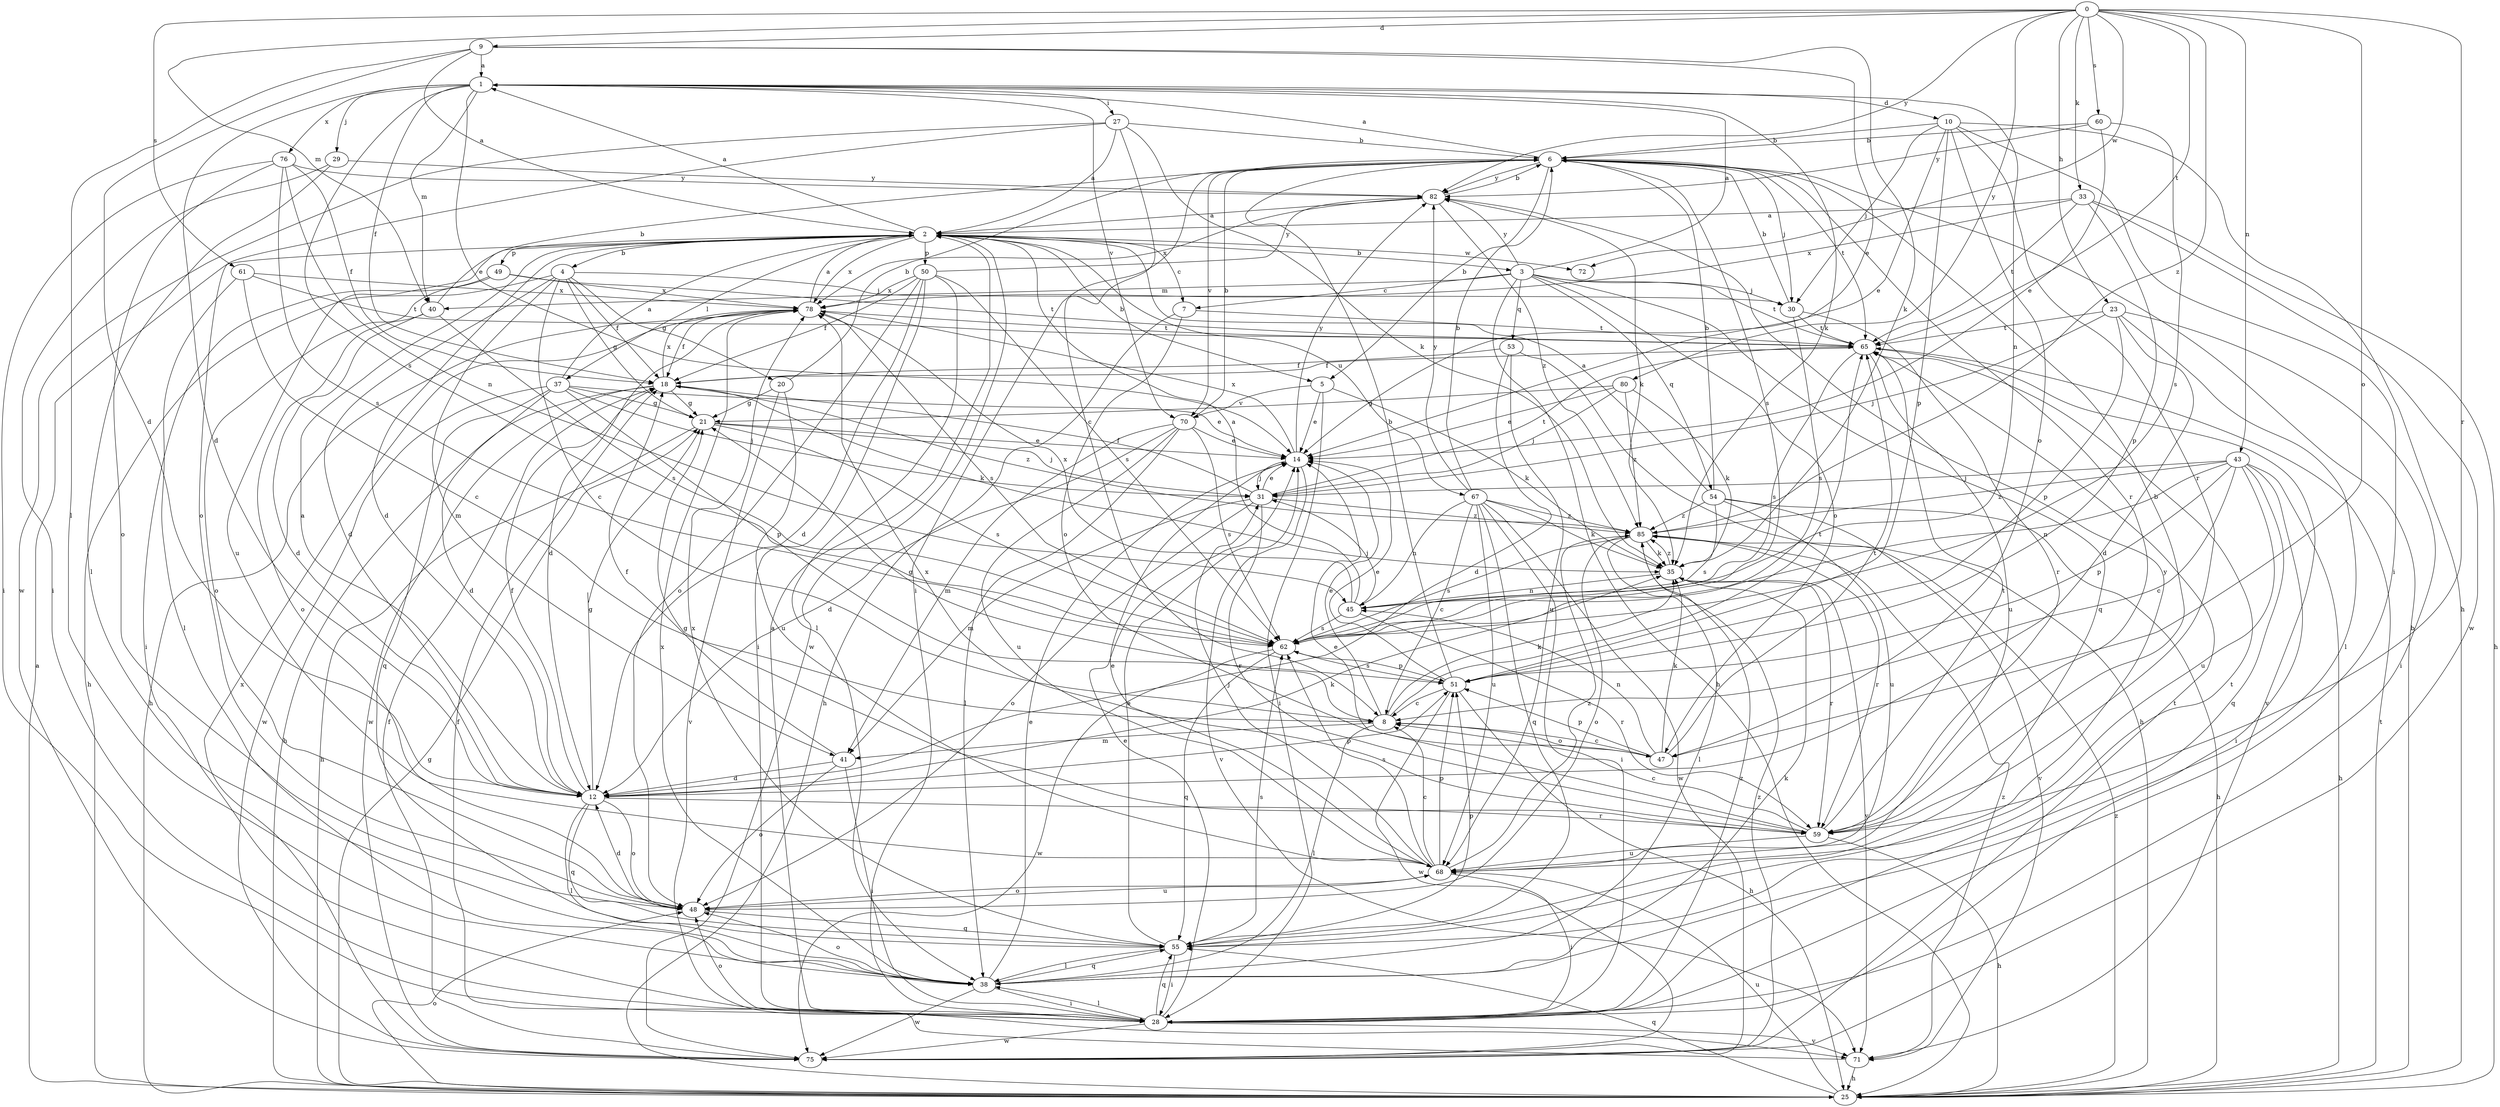 strict digraph  {
0;
1;
2;
3;
4;
5;
6;
7;
8;
9;
10;
12;
14;
18;
20;
21;
23;
25;
27;
28;
29;
30;
31;
33;
35;
37;
38;
40;
41;
43;
45;
47;
48;
49;
50;
51;
53;
54;
55;
59;
60;
61;
62;
65;
67;
68;
70;
71;
72;
75;
76;
78;
80;
82;
85;
0 -> 9  [label=d];
0 -> 23  [label=h];
0 -> 33  [label=k];
0 -> 40  [label=m];
0 -> 43  [label=n];
0 -> 47  [label=o];
0 -> 59  [label=r];
0 -> 60  [label=s];
0 -> 61  [label=s];
0 -> 65  [label=t];
0 -> 72  [label=w];
0 -> 80  [label=y];
0 -> 82  [label=y];
0 -> 85  [label=z];
1 -> 10  [label=d];
1 -> 12  [label=d];
1 -> 14  [label=e];
1 -> 18  [label=f];
1 -> 27  [label=i];
1 -> 29  [label=j];
1 -> 35  [label=k];
1 -> 40  [label=m];
1 -> 45  [label=n];
1 -> 62  [label=s];
1 -> 70  [label=v];
1 -> 76  [label=x];
2 -> 1  [label=a];
2 -> 3  [label=b];
2 -> 4  [label=b];
2 -> 5  [label=b];
2 -> 7  [label=c];
2 -> 12  [label=d];
2 -> 37  [label=l];
2 -> 49  [label=p];
2 -> 50  [label=p];
2 -> 67  [label=u];
2 -> 68  [label=u];
2 -> 72  [label=w];
2 -> 75  [label=w];
2 -> 78  [label=x];
3 -> 1  [label=a];
3 -> 7  [label=c];
3 -> 25  [label=h];
3 -> 30  [label=j];
3 -> 40  [label=m];
3 -> 47  [label=o];
3 -> 53  [label=q];
3 -> 54  [label=q];
3 -> 55  [label=q];
3 -> 65  [label=t];
3 -> 82  [label=y];
4 -> 8  [label=c];
4 -> 12  [label=d];
4 -> 18  [label=f];
4 -> 20  [label=g];
4 -> 21  [label=g];
4 -> 25  [label=h];
4 -> 30  [label=j];
4 -> 41  [label=m];
5 -> 14  [label=e];
5 -> 28  [label=i];
5 -> 35  [label=k];
5 -> 70  [label=v];
6 -> 1  [label=a];
6 -> 5  [label=b];
6 -> 28  [label=i];
6 -> 30  [label=j];
6 -> 59  [label=r];
6 -> 62  [label=s];
6 -> 65  [label=t];
6 -> 70  [label=v];
6 -> 82  [label=y];
7 -> 25  [label=h];
7 -> 47  [label=o];
7 -> 65  [label=t];
8 -> 14  [label=e];
8 -> 21  [label=g];
8 -> 35  [label=k];
8 -> 38  [label=l];
8 -> 41  [label=m];
8 -> 47  [label=o];
8 -> 65  [label=t];
9 -> 1  [label=a];
9 -> 2  [label=a];
9 -> 12  [label=d];
9 -> 14  [label=e];
9 -> 35  [label=k];
9 -> 38  [label=l];
10 -> 6  [label=b];
10 -> 14  [label=e];
10 -> 25  [label=h];
10 -> 28  [label=i];
10 -> 30  [label=j];
10 -> 47  [label=o];
10 -> 51  [label=p];
10 -> 59  [label=r];
12 -> 2  [label=a];
12 -> 18  [label=f];
12 -> 21  [label=g];
12 -> 35  [label=k];
12 -> 38  [label=l];
12 -> 48  [label=o];
12 -> 51  [label=p];
12 -> 55  [label=q];
12 -> 59  [label=r];
14 -> 31  [label=j];
14 -> 71  [label=v];
14 -> 78  [label=x];
14 -> 82  [label=y];
18 -> 21  [label=g];
18 -> 25  [label=h];
18 -> 35  [label=k];
18 -> 75  [label=w];
18 -> 78  [label=x];
18 -> 85  [label=z];
20 -> 6  [label=b];
20 -> 21  [label=g];
20 -> 68  [label=u];
20 -> 71  [label=v];
21 -> 14  [label=e];
21 -> 25  [label=h];
21 -> 31  [label=j];
21 -> 62  [label=s];
23 -> 12  [label=d];
23 -> 28  [label=i];
23 -> 31  [label=j];
23 -> 38  [label=l];
23 -> 51  [label=p];
23 -> 65  [label=t];
25 -> 2  [label=a];
25 -> 6  [label=b];
25 -> 21  [label=g];
25 -> 48  [label=o];
25 -> 55  [label=q];
25 -> 65  [label=t];
25 -> 68  [label=u];
25 -> 85  [label=z];
27 -> 2  [label=a];
27 -> 6  [label=b];
27 -> 8  [label=c];
27 -> 35  [label=k];
27 -> 48  [label=o];
27 -> 75  [label=w];
28 -> 2  [label=a];
28 -> 14  [label=e];
28 -> 38  [label=l];
28 -> 48  [label=o];
28 -> 55  [label=q];
28 -> 65  [label=t];
28 -> 71  [label=v];
28 -> 75  [label=w];
28 -> 85  [label=z];
29 -> 28  [label=i];
29 -> 38  [label=l];
29 -> 82  [label=y];
30 -> 6  [label=b];
30 -> 59  [label=r];
30 -> 62  [label=s];
30 -> 65  [label=t];
31 -> 14  [label=e];
31 -> 18  [label=f];
31 -> 41  [label=m];
31 -> 48  [label=o];
31 -> 59  [label=r];
31 -> 65  [label=t];
31 -> 85  [label=z];
33 -> 2  [label=a];
33 -> 25  [label=h];
33 -> 51  [label=p];
33 -> 65  [label=t];
33 -> 75  [label=w];
33 -> 78  [label=x];
35 -> 45  [label=n];
35 -> 59  [label=r];
35 -> 71  [label=v];
35 -> 85  [label=z];
37 -> 2  [label=a];
37 -> 12  [label=d];
37 -> 14  [label=e];
37 -> 21  [label=g];
37 -> 31  [label=j];
37 -> 51  [label=p];
37 -> 55  [label=q];
37 -> 75  [label=w];
38 -> 14  [label=e];
38 -> 28  [label=i];
38 -> 35  [label=k];
38 -> 48  [label=o];
38 -> 55  [label=q];
38 -> 75  [label=w];
38 -> 78  [label=x];
40 -> 6  [label=b];
40 -> 12  [label=d];
40 -> 48  [label=o];
40 -> 62  [label=s];
41 -> 12  [label=d];
41 -> 18  [label=f];
41 -> 28  [label=i];
41 -> 48  [label=o];
43 -> 8  [label=c];
43 -> 25  [label=h];
43 -> 28  [label=i];
43 -> 31  [label=j];
43 -> 45  [label=n];
43 -> 51  [label=p];
43 -> 55  [label=q];
43 -> 68  [label=u];
43 -> 85  [label=z];
45 -> 2  [label=a];
45 -> 31  [label=j];
45 -> 59  [label=r];
45 -> 62  [label=s];
45 -> 78  [label=x];
47 -> 8  [label=c];
47 -> 35  [label=k];
47 -> 45  [label=n];
47 -> 51  [label=p];
47 -> 65  [label=t];
48 -> 12  [label=d];
48 -> 55  [label=q];
48 -> 68  [label=u];
49 -> 28  [label=i];
49 -> 48  [label=o];
49 -> 65  [label=t];
49 -> 78  [label=x];
50 -> 12  [label=d];
50 -> 18  [label=f];
50 -> 28  [label=i];
50 -> 38  [label=l];
50 -> 48  [label=o];
50 -> 62  [label=s];
50 -> 78  [label=x];
50 -> 82  [label=y];
51 -> 6  [label=b];
51 -> 8  [label=c];
51 -> 14  [label=e];
51 -> 25  [label=h];
51 -> 62  [label=s];
51 -> 75  [label=w];
53 -> 12  [label=d];
53 -> 18  [label=f];
53 -> 25  [label=h];
53 -> 68  [label=u];
54 -> 2  [label=a];
54 -> 6  [label=b];
54 -> 25  [label=h];
54 -> 62  [label=s];
54 -> 68  [label=u];
54 -> 71  [label=v];
54 -> 85  [label=z];
55 -> 14  [label=e];
55 -> 28  [label=i];
55 -> 38  [label=l];
55 -> 51  [label=p];
55 -> 62  [label=s];
55 -> 78  [label=x];
55 -> 82  [label=y];
59 -> 6  [label=b];
59 -> 8  [label=c];
59 -> 14  [label=e];
59 -> 21  [label=g];
59 -> 25  [label=h];
59 -> 65  [label=t];
59 -> 68  [label=u];
59 -> 78  [label=x];
60 -> 6  [label=b];
60 -> 14  [label=e];
60 -> 62  [label=s];
60 -> 82  [label=y];
61 -> 8  [label=c];
61 -> 38  [label=l];
61 -> 65  [label=t];
61 -> 78  [label=x];
62 -> 51  [label=p];
62 -> 55  [label=q];
62 -> 75  [label=w];
65 -> 18  [label=f];
65 -> 62  [label=s];
65 -> 68  [label=u];
65 -> 71  [label=v];
67 -> 6  [label=b];
67 -> 8  [label=c];
67 -> 28  [label=i];
67 -> 35  [label=k];
67 -> 45  [label=n];
67 -> 55  [label=q];
67 -> 68  [label=u];
67 -> 75  [label=w];
67 -> 82  [label=y];
67 -> 85  [label=z];
68 -> 8  [label=c];
68 -> 14  [label=e];
68 -> 28  [label=i];
68 -> 31  [label=j];
68 -> 48  [label=o];
68 -> 51  [label=p];
68 -> 62  [label=s];
68 -> 85  [label=z];
70 -> 6  [label=b];
70 -> 12  [label=d];
70 -> 14  [label=e];
70 -> 38  [label=l];
70 -> 41  [label=m];
70 -> 62  [label=s];
70 -> 68  [label=u];
71 -> 18  [label=f];
71 -> 25  [label=h];
71 -> 85  [label=z];
75 -> 18  [label=f];
75 -> 65  [label=t];
75 -> 78  [label=x];
75 -> 85  [label=z];
76 -> 18  [label=f];
76 -> 28  [label=i];
76 -> 45  [label=n];
76 -> 48  [label=o];
76 -> 62  [label=s];
76 -> 82  [label=y];
78 -> 2  [label=a];
78 -> 12  [label=d];
78 -> 18  [label=f];
78 -> 25  [label=h];
78 -> 62  [label=s];
78 -> 65  [label=t];
80 -> 14  [label=e];
80 -> 21  [label=g];
80 -> 31  [label=j];
80 -> 35  [label=k];
80 -> 85  [label=z];
82 -> 2  [label=a];
82 -> 6  [label=b];
82 -> 35  [label=k];
82 -> 78  [label=x];
82 -> 85  [label=z];
85 -> 35  [label=k];
85 -> 38  [label=l];
85 -> 48  [label=o];
85 -> 59  [label=r];
85 -> 62  [label=s];
}
